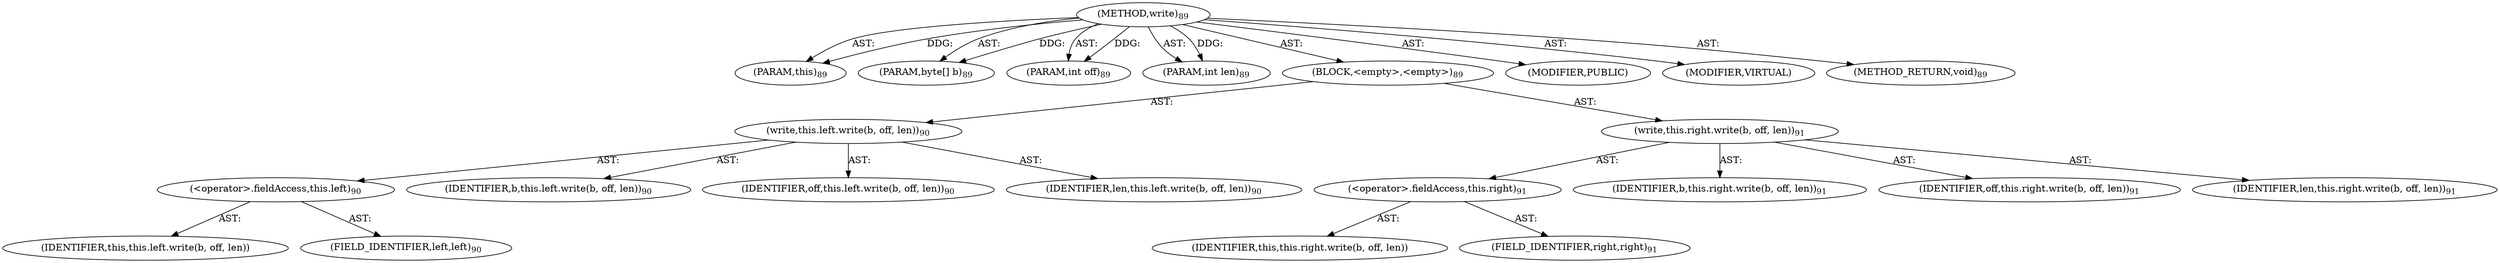 digraph "write" {  
"111669149700" [label = <(METHOD,write)<SUB>89</SUB>> ]
"115964116999" [label = <(PARAM,this)<SUB>89</SUB>> ]
"115964117000" [label = <(PARAM,byte[] b)<SUB>89</SUB>> ]
"115964117001" [label = <(PARAM,int off)<SUB>89</SUB>> ]
"115964117002" [label = <(PARAM,int len)<SUB>89</SUB>> ]
"25769803780" [label = <(BLOCK,&lt;empty&gt;,&lt;empty&gt;)<SUB>89</SUB>> ]
"30064771088" [label = <(write,this.left.write(b, off, len))<SUB>90</SUB>> ]
"30064771089" [label = <(&lt;operator&gt;.fieldAccess,this.left)<SUB>90</SUB>> ]
"68719476748" [label = <(IDENTIFIER,this,this.left.write(b, off, len))> ]
"55834574856" [label = <(FIELD_IDENTIFIER,left,left)<SUB>90</SUB>> ]
"68719476749" [label = <(IDENTIFIER,b,this.left.write(b, off, len))<SUB>90</SUB>> ]
"68719476750" [label = <(IDENTIFIER,off,this.left.write(b, off, len))<SUB>90</SUB>> ]
"68719476751" [label = <(IDENTIFIER,len,this.left.write(b, off, len))<SUB>90</SUB>> ]
"30064771090" [label = <(write,this.right.write(b, off, len))<SUB>91</SUB>> ]
"30064771091" [label = <(&lt;operator&gt;.fieldAccess,this.right)<SUB>91</SUB>> ]
"68719476752" [label = <(IDENTIFIER,this,this.right.write(b, off, len))> ]
"55834574857" [label = <(FIELD_IDENTIFIER,right,right)<SUB>91</SUB>> ]
"68719476753" [label = <(IDENTIFIER,b,this.right.write(b, off, len))<SUB>91</SUB>> ]
"68719476754" [label = <(IDENTIFIER,off,this.right.write(b, off, len))<SUB>91</SUB>> ]
"68719476755" [label = <(IDENTIFIER,len,this.right.write(b, off, len))<SUB>91</SUB>> ]
"133143986186" [label = <(MODIFIER,PUBLIC)> ]
"133143986187" [label = <(MODIFIER,VIRTUAL)> ]
"128849018884" [label = <(METHOD_RETURN,void)<SUB>89</SUB>> ]
  "111669149700" -> "115964116999"  [ label = "AST: "] 
  "111669149700" -> "115964117000"  [ label = "AST: "] 
  "111669149700" -> "115964117001"  [ label = "AST: "] 
  "111669149700" -> "115964117002"  [ label = "AST: "] 
  "111669149700" -> "25769803780"  [ label = "AST: "] 
  "111669149700" -> "133143986186"  [ label = "AST: "] 
  "111669149700" -> "133143986187"  [ label = "AST: "] 
  "111669149700" -> "128849018884"  [ label = "AST: "] 
  "25769803780" -> "30064771088"  [ label = "AST: "] 
  "25769803780" -> "30064771090"  [ label = "AST: "] 
  "30064771088" -> "30064771089"  [ label = "AST: "] 
  "30064771088" -> "68719476749"  [ label = "AST: "] 
  "30064771088" -> "68719476750"  [ label = "AST: "] 
  "30064771088" -> "68719476751"  [ label = "AST: "] 
  "30064771089" -> "68719476748"  [ label = "AST: "] 
  "30064771089" -> "55834574856"  [ label = "AST: "] 
  "30064771090" -> "30064771091"  [ label = "AST: "] 
  "30064771090" -> "68719476753"  [ label = "AST: "] 
  "30064771090" -> "68719476754"  [ label = "AST: "] 
  "30064771090" -> "68719476755"  [ label = "AST: "] 
  "30064771091" -> "68719476752"  [ label = "AST: "] 
  "30064771091" -> "55834574857"  [ label = "AST: "] 
  "111669149700" -> "115964116999"  [ label = "DDG: "] 
  "111669149700" -> "115964117000"  [ label = "DDG: "] 
  "111669149700" -> "115964117001"  [ label = "DDG: "] 
  "111669149700" -> "115964117002"  [ label = "DDG: "] 
}
